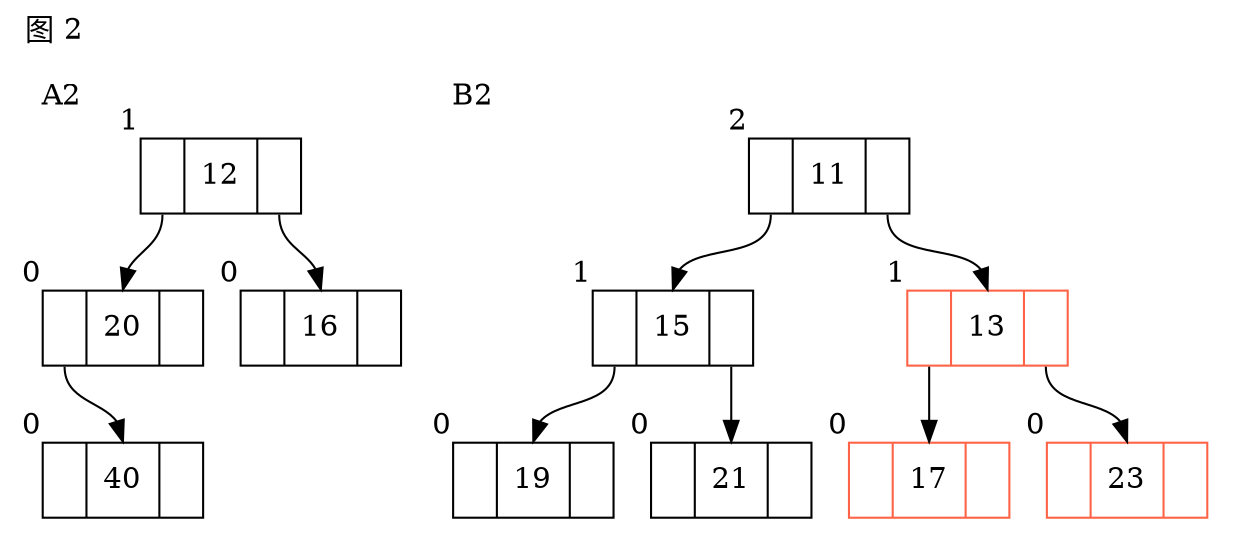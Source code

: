 digraph g{
label="图 2";
labeljust=l;
labelloc=t;
node[shape=record];

subgraph cluster_1{
label="A2";
penwidth=0;
//l1[label="A1",shape="plaintext"];
n0[label="<L> | <C> 12 | <R>", xlabel=1];
n1[label="<L> | <C> 20 | <R>", xlabel=0];
n2[label="<L> | <C> 16 | <R>", xlabel=0];
n3[label="<L> | <C> 40 | <R>", xlabel=0];
n0:L->n1:C;
n0:R->n2:C;
n1:L->n3:C;
}

subgraph cluster_2{
label="B2";
penwidth=0;
//l2[label="B1",shape="plaintext"];
m0[label="<L> | <C> 11 | <R>", xlabel=2];
m1[label="<L> | <C> 15 | <R>", xlabel=1];
m2[label="<L> | <C> 13 | <R>", xlabel=1, color="tomato"];
m3[label="<L> | <C> 19 | <R>", xlabel=0];
m4[label="<L> | <C> 21 | <R>", xlabel=0];
m5[label="<L> | <C> 17 | <R>", xlabel=0, color="tomato"];
m6[label="<L> | <C> 23 | <R>", xlabel=0, color="tomato"];
m0:L->m1:C;
m0:R->m2:C;
m1:L->m3:C;
m1:R->m4:C;
m2:L->m5:C;
m2:R->m6:C;
}

}
